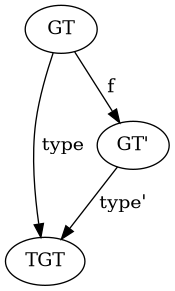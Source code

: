 @startuml
digraph Diagram {
  "GT";
  "TGT";
  "GT'";
  "GT"->"GT'" [label=" f"];
  "GT"->"TGT" [label=" type"];
  "GT'"->"TGT" [label=" type'"];
}
@enduml

